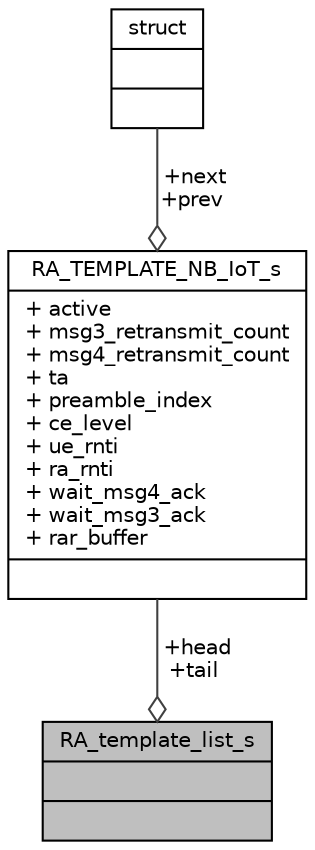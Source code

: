 digraph "RA_template_list_s"
{
 // LATEX_PDF_SIZE
  edge [fontname="Helvetica",fontsize="10",labelfontname="Helvetica",labelfontsize="10"];
  node [fontname="Helvetica",fontsize="10",shape=record];
  Node1 [label="{RA_template_list_s\n||}",height=0.2,width=0.4,color="black", fillcolor="grey75", style="filled", fontcolor="black",tooltip=" "];
  Node2 -> Node1 [color="grey25",fontsize="10",style="solid",label=" +head\n+tail" ,arrowhead="odiamond",fontname="Helvetica"];
  Node2 [label="{RA_TEMPLATE_NB_IoT_s\n|+ active\l+ msg3_retransmit_count\l+ msg4_retransmit_count\l+ ta\l+ preamble_index\l+ ce_level\l+ ue_rnti\l+ ra_rnti\l+ wait_msg4_ack\l+ wait_msg3_ack\l+ rar_buffer\l|}",height=0.2,width=0.4,color="black", fillcolor="white", style="filled",URL="$structRA__TEMPLATE__NB__IoT__s.html",tooltip="eNB template for the Random access information"];
  Node3 -> Node2 [color="grey25",fontsize="10",style="solid",label=" +next\n+prev" ,arrowhead="odiamond",fontname="Helvetica"];
  Node3 [label="{struct\n||}",height=0.2,width=0.4,color="black", fillcolor="white", style="filled",URL="$structstruct.html",tooltip="holds vehicle id and initial pointer to the head of the linked list in hastable"];
}
